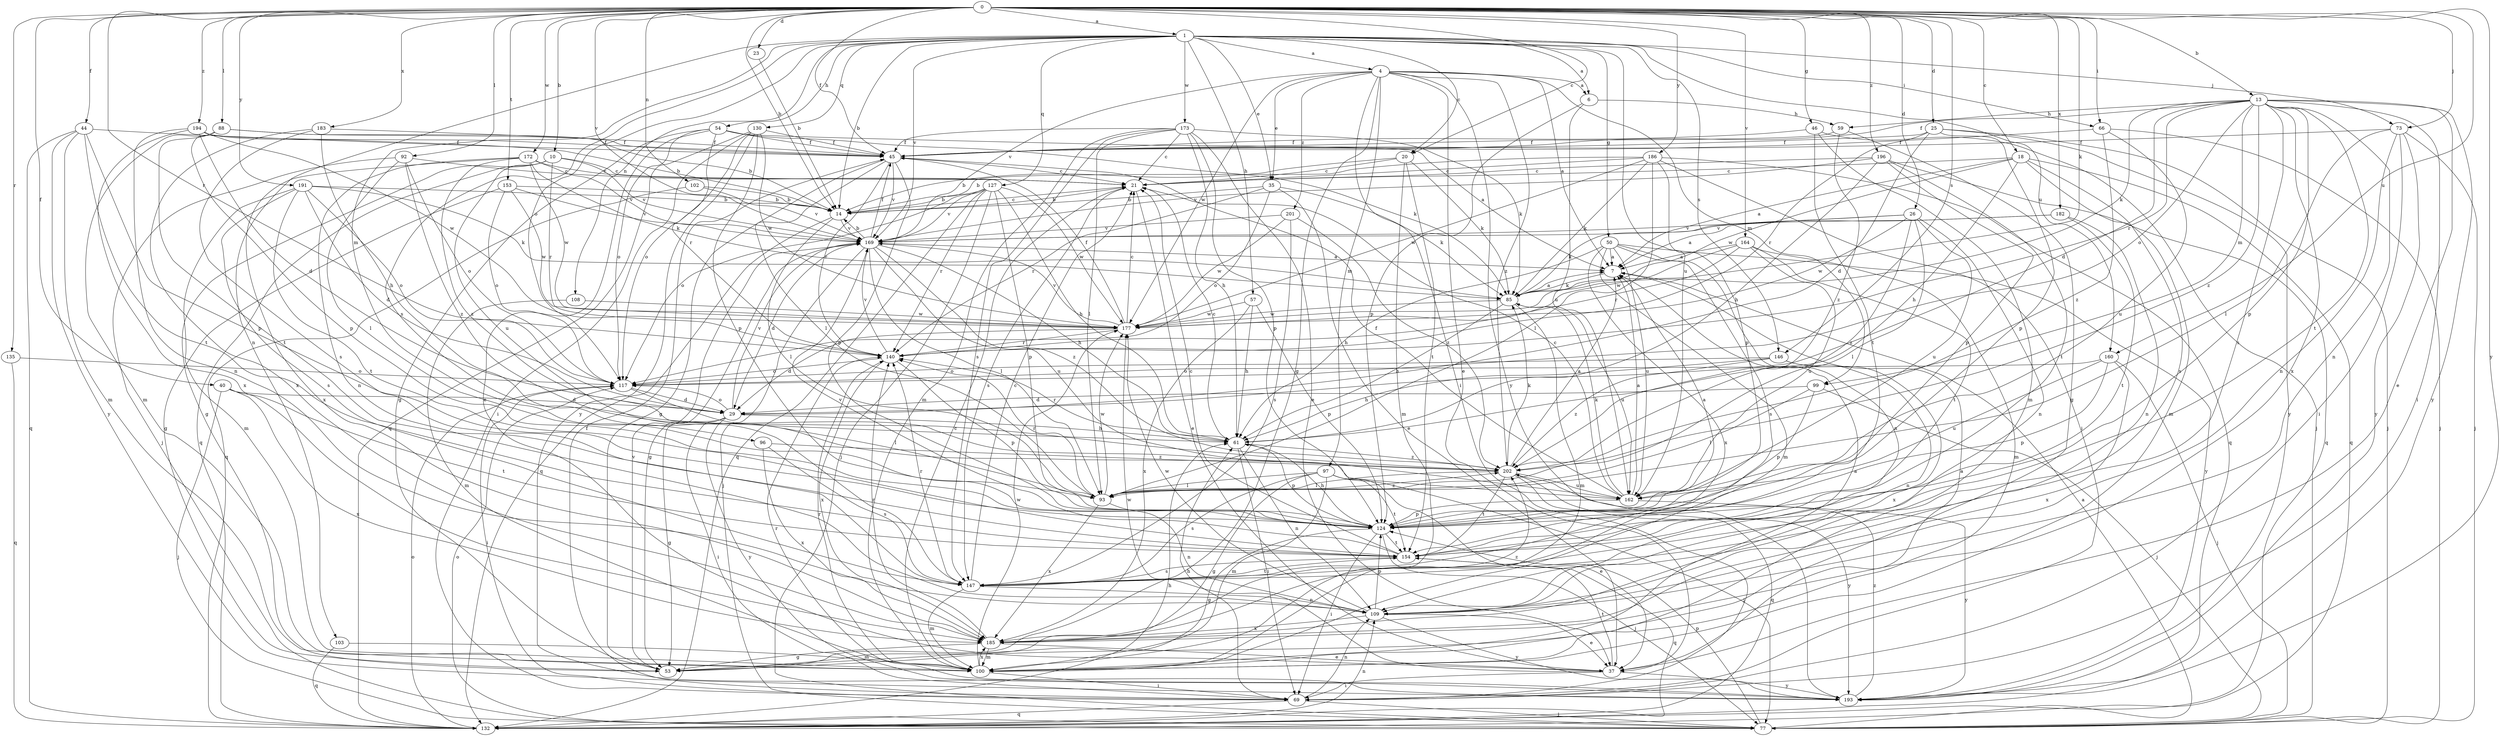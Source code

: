 strict digraph  {
0;
1;
4;
6;
7;
10;
13;
14;
18;
20;
21;
23;
25;
26;
29;
35;
37;
40;
44;
45;
46;
50;
53;
54;
57;
59;
61;
66;
69;
73;
77;
85;
88;
92;
93;
96;
97;
99;
100;
102;
103;
108;
109;
117;
124;
127;
130;
132;
135;
140;
146;
147;
153;
154;
160;
162;
164;
169;
172;
173;
177;
182;
183;
185;
186;
191;
193;
194;
196;
201;
202;
0 -> 1  [label=a];
0 -> 10  [label=b];
0 -> 13  [label=b];
0 -> 14  [label=b];
0 -> 18  [label=c];
0 -> 20  [label=c];
0 -> 23  [label=d];
0 -> 25  [label=d];
0 -> 26  [label=d];
0 -> 40  [label=f];
0 -> 44  [label=f];
0 -> 45  [label=f];
0 -> 46  [label=g];
0 -> 66  [label=i];
0 -> 73  [label=j];
0 -> 85  [label=k];
0 -> 88  [label=l];
0 -> 92  [label=l];
0 -> 102  [label=n];
0 -> 135  [label=r];
0 -> 140  [label=r];
0 -> 146  [label=s];
0 -> 153  [label=t];
0 -> 160  [label=u];
0 -> 164  [label=v];
0 -> 169  [label=v];
0 -> 172  [label=w];
0 -> 182  [label=x];
0 -> 183  [label=x];
0 -> 186  [label=y];
0 -> 191  [label=y];
0 -> 193  [label=y];
0 -> 194  [label=z];
0 -> 196  [label=z];
1 -> 4  [label=a];
1 -> 6  [label=a];
1 -> 14  [label=b];
1 -> 20  [label=c];
1 -> 35  [label=e];
1 -> 50  [label=g];
1 -> 54  [label=h];
1 -> 57  [label=h];
1 -> 66  [label=i];
1 -> 73  [label=j];
1 -> 96  [label=m];
1 -> 103  [label=n];
1 -> 108  [label=n];
1 -> 117  [label=o];
1 -> 127  [label=q];
1 -> 130  [label=q];
1 -> 146  [label=s];
1 -> 147  [label=s];
1 -> 160  [label=u];
1 -> 162  [label=u];
1 -> 169  [label=v];
1 -> 173  [label=w];
4 -> 6  [label=a];
4 -> 7  [label=a];
4 -> 35  [label=e];
4 -> 37  [label=e];
4 -> 53  [label=g];
4 -> 69  [label=i];
4 -> 97  [label=m];
4 -> 99  [label=m];
4 -> 169  [label=v];
4 -> 177  [label=w];
4 -> 193  [label=y];
4 -> 201  [label=z];
4 -> 202  [label=z];
6 -> 59  [label=h];
6 -> 124  [label=p];
6 -> 162  [label=u];
7 -> 85  [label=k];
10 -> 21  [label=c];
10 -> 53  [label=g];
10 -> 132  [label=q];
10 -> 140  [label=r];
10 -> 162  [label=u];
10 -> 169  [label=v];
13 -> 29  [label=d];
13 -> 37  [label=e];
13 -> 45  [label=f];
13 -> 59  [label=h];
13 -> 69  [label=i];
13 -> 85  [label=k];
13 -> 99  [label=m];
13 -> 109  [label=n];
13 -> 117  [label=o];
13 -> 124  [label=p];
13 -> 140  [label=r];
13 -> 147  [label=s];
13 -> 154  [label=t];
13 -> 185  [label=x];
13 -> 193  [label=y];
13 -> 202  [label=z];
14 -> 21  [label=c];
14 -> 93  [label=l];
14 -> 132  [label=q];
14 -> 169  [label=v];
18 -> 7  [label=a];
18 -> 21  [label=c];
18 -> 61  [label=h];
18 -> 100  [label=m];
18 -> 132  [label=q];
18 -> 147  [label=s];
18 -> 177  [label=w];
20 -> 14  [label=b];
20 -> 21  [label=c];
20 -> 85  [label=k];
20 -> 100  [label=m];
20 -> 154  [label=t];
21 -> 14  [label=b];
21 -> 37  [label=e];
21 -> 147  [label=s];
23 -> 14  [label=b];
25 -> 29  [label=d];
25 -> 45  [label=f];
25 -> 77  [label=j];
25 -> 124  [label=p];
25 -> 140  [label=r];
25 -> 193  [label=y];
26 -> 85  [label=k];
26 -> 93  [label=l];
26 -> 109  [label=n];
26 -> 162  [label=u];
26 -> 169  [label=v];
26 -> 177  [label=w];
26 -> 202  [label=z];
29 -> 53  [label=g];
29 -> 61  [label=h];
29 -> 69  [label=i];
29 -> 117  [label=o];
29 -> 169  [label=v];
29 -> 193  [label=y];
35 -> 14  [label=b];
35 -> 37  [label=e];
35 -> 85  [label=k];
35 -> 117  [label=o];
35 -> 140  [label=r];
37 -> 7  [label=a];
37 -> 69  [label=i];
37 -> 154  [label=t];
37 -> 177  [label=w];
37 -> 193  [label=y];
40 -> 29  [label=d];
40 -> 77  [label=j];
40 -> 154  [label=t];
40 -> 185  [label=x];
44 -> 45  [label=f];
44 -> 100  [label=m];
44 -> 124  [label=p];
44 -> 132  [label=q];
44 -> 154  [label=t];
44 -> 193  [label=y];
45 -> 21  [label=c];
45 -> 53  [label=g];
45 -> 93  [label=l];
45 -> 124  [label=p];
45 -> 140  [label=r];
45 -> 169  [label=v];
46 -> 45  [label=f];
46 -> 77  [label=j];
46 -> 100  [label=m];
46 -> 154  [label=t];
50 -> 7  [label=a];
50 -> 61  [label=h];
50 -> 100  [label=m];
50 -> 109  [label=n];
50 -> 147  [label=s];
50 -> 162  [label=u];
50 -> 185  [label=x];
50 -> 193  [label=y];
53 -> 169  [label=v];
54 -> 7  [label=a];
54 -> 37  [label=e];
54 -> 45  [label=f];
54 -> 53  [label=g];
54 -> 85  [label=k];
54 -> 117  [label=o];
54 -> 140  [label=r];
57 -> 61  [label=h];
57 -> 124  [label=p];
57 -> 177  [label=w];
57 -> 185  [label=x];
59 -> 45  [label=f];
59 -> 53  [label=g];
59 -> 202  [label=z];
61 -> 21  [label=c];
61 -> 69  [label=i];
61 -> 109  [label=n];
61 -> 124  [label=p];
61 -> 140  [label=r];
61 -> 202  [label=z];
66 -> 45  [label=f];
66 -> 77  [label=j];
66 -> 162  [label=u];
66 -> 202  [label=z];
69 -> 45  [label=f];
69 -> 61  [label=h];
69 -> 77  [label=j];
69 -> 109  [label=n];
69 -> 132  [label=q];
73 -> 45  [label=f];
73 -> 69  [label=i];
73 -> 77  [label=j];
73 -> 93  [label=l];
73 -> 109  [label=n];
73 -> 193  [label=y];
77 -> 7  [label=a];
77 -> 117  [label=o];
77 -> 124  [label=p];
85 -> 7  [label=a];
85 -> 61  [label=h];
85 -> 100  [label=m];
85 -> 162  [label=u];
85 -> 177  [label=w];
88 -> 14  [label=b];
88 -> 45  [label=f];
88 -> 100  [label=m];
88 -> 124  [label=p];
88 -> 154  [label=t];
92 -> 21  [label=c];
92 -> 77  [label=j];
92 -> 93  [label=l];
92 -> 117  [label=o];
92 -> 202  [label=z];
93 -> 109  [label=n];
93 -> 140  [label=r];
93 -> 177  [label=w];
93 -> 185  [label=x];
93 -> 202  [label=z];
96 -> 147  [label=s];
96 -> 185  [label=x];
96 -> 202  [label=z];
97 -> 37  [label=e];
97 -> 53  [label=g];
97 -> 77  [label=j];
97 -> 93  [label=l];
97 -> 100  [label=m];
97 -> 147  [label=s];
97 -> 154  [label=t];
99 -> 29  [label=d];
99 -> 77  [label=j];
99 -> 93  [label=l];
99 -> 124  [label=p];
100 -> 7  [label=a];
100 -> 21  [label=c];
100 -> 69  [label=i];
100 -> 140  [label=r];
100 -> 177  [label=w];
100 -> 185  [label=x];
102 -> 14  [label=b];
102 -> 132  [label=q];
102 -> 169  [label=v];
103 -> 100  [label=m];
103 -> 132  [label=q];
108 -> 100  [label=m];
108 -> 177  [label=w];
109 -> 37  [label=e];
109 -> 124  [label=p];
109 -> 177  [label=w];
109 -> 185  [label=x];
109 -> 193  [label=y];
117 -> 29  [label=d];
117 -> 69  [label=i];
117 -> 93  [label=l];
124 -> 7  [label=a];
124 -> 53  [label=g];
124 -> 61  [label=h];
124 -> 69  [label=i];
124 -> 77  [label=j];
124 -> 154  [label=t];
127 -> 14  [label=b];
127 -> 61  [label=h];
127 -> 77  [label=j];
127 -> 117  [label=o];
127 -> 124  [label=p];
127 -> 132  [label=q];
127 -> 140  [label=r];
127 -> 169  [label=v];
127 -> 177  [label=w];
130 -> 45  [label=f];
130 -> 69  [label=i];
130 -> 117  [label=o];
130 -> 124  [label=p];
130 -> 132  [label=q];
130 -> 177  [label=w];
130 -> 193  [label=y];
132 -> 61  [label=h];
132 -> 109  [label=n];
132 -> 117  [label=o];
135 -> 117  [label=o];
135 -> 132  [label=q];
140 -> 117  [label=o];
140 -> 124  [label=p];
140 -> 169  [label=v];
140 -> 185  [label=x];
146 -> 61  [label=h];
146 -> 109  [label=n];
146 -> 117  [label=o];
146 -> 185  [label=x];
146 -> 202  [label=z];
147 -> 21  [label=c];
147 -> 100  [label=m];
147 -> 109  [label=n];
147 -> 140  [label=r];
147 -> 154  [label=t];
153 -> 14  [label=b];
153 -> 53  [label=g];
153 -> 117  [label=o];
153 -> 169  [label=v];
153 -> 177  [label=w];
154 -> 21  [label=c];
154 -> 132  [label=q];
154 -> 147  [label=s];
154 -> 169  [label=v];
160 -> 77  [label=j];
160 -> 117  [label=o];
160 -> 124  [label=p];
160 -> 162  [label=u];
160 -> 185  [label=x];
162 -> 7  [label=a];
162 -> 21  [label=c];
162 -> 45  [label=f];
162 -> 85  [label=k];
162 -> 124  [label=p];
162 -> 193  [label=y];
164 -> 7  [label=a];
164 -> 100  [label=m];
164 -> 140  [label=r];
164 -> 154  [label=t];
164 -> 162  [label=u];
164 -> 177  [label=w];
169 -> 7  [label=a];
169 -> 14  [label=b];
169 -> 29  [label=d];
169 -> 45  [label=f];
169 -> 53  [label=g];
169 -> 61  [label=h];
169 -> 77  [label=j];
169 -> 93  [label=l];
169 -> 162  [label=u];
169 -> 202  [label=z];
172 -> 21  [label=c];
172 -> 85  [label=k];
172 -> 109  [label=n];
172 -> 169  [label=v];
172 -> 177  [label=w];
172 -> 185  [label=x];
172 -> 202  [label=z];
173 -> 21  [label=c];
173 -> 37  [label=e];
173 -> 45  [label=f];
173 -> 61  [label=h];
173 -> 85  [label=k];
173 -> 93  [label=l];
173 -> 100  [label=m];
173 -> 124  [label=p];
173 -> 147  [label=s];
177 -> 21  [label=c];
177 -> 29  [label=d];
177 -> 45  [label=f];
177 -> 140  [label=r];
177 -> 169  [label=v];
182 -> 7  [label=a];
182 -> 109  [label=n];
182 -> 154  [label=t];
182 -> 169  [label=v];
183 -> 45  [label=f];
183 -> 61  [label=h];
183 -> 147  [label=s];
183 -> 185  [label=x];
185 -> 37  [label=e];
185 -> 53  [label=g];
185 -> 100  [label=m];
185 -> 140  [label=r];
185 -> 202  [label=z];
186 -> 14  [label=b];
186 -> 21  [label=c];
186 -> 69  [label=i];
186 -> 85  [label=k];
186 -> 93  [label=l];
186 -> 124  [label=p];
186 -> 132  [label=q];
186 -> 177  [label=w];
191 -> 14  [label=b];
191 -> 29  [label=d];
191 -> 85  [label=k];
191 -> 100  [label=m];
191 -> 117  [label=o];
191 -> 147  [label=s];
191 -> 154  [label=t];
193 -> 140  [label=r];
193 -> 202  [label=z];
194 -> 14  [label=b];
194 -> 29  [label=d];
194 -> 45  [label=f];
194 -> 109  [label=n];
194 -> 177  [label=w];
194 -> 185  [label=x];
196 -> 21  [label=c];
196 -> 61  [label=h];
196 -> 124  [label=p];
196 -> 132  [label=q];
196 -> 154  [label=t];
196 -> 169  [label=v];
201 -> 147  [label=s];
201 -> 169  [label=v];
201 -> 177  [label=w];
201 -> 202  [label=z];
202 -> 7  [label=a];
202 -> 85  [label=k];
202 -> 93  [label=l];
202 -> 132  [label=q];
202 -> 154  [label=t];
202 -> 162  [label=u];
202 -> 193  [label=y];
}
